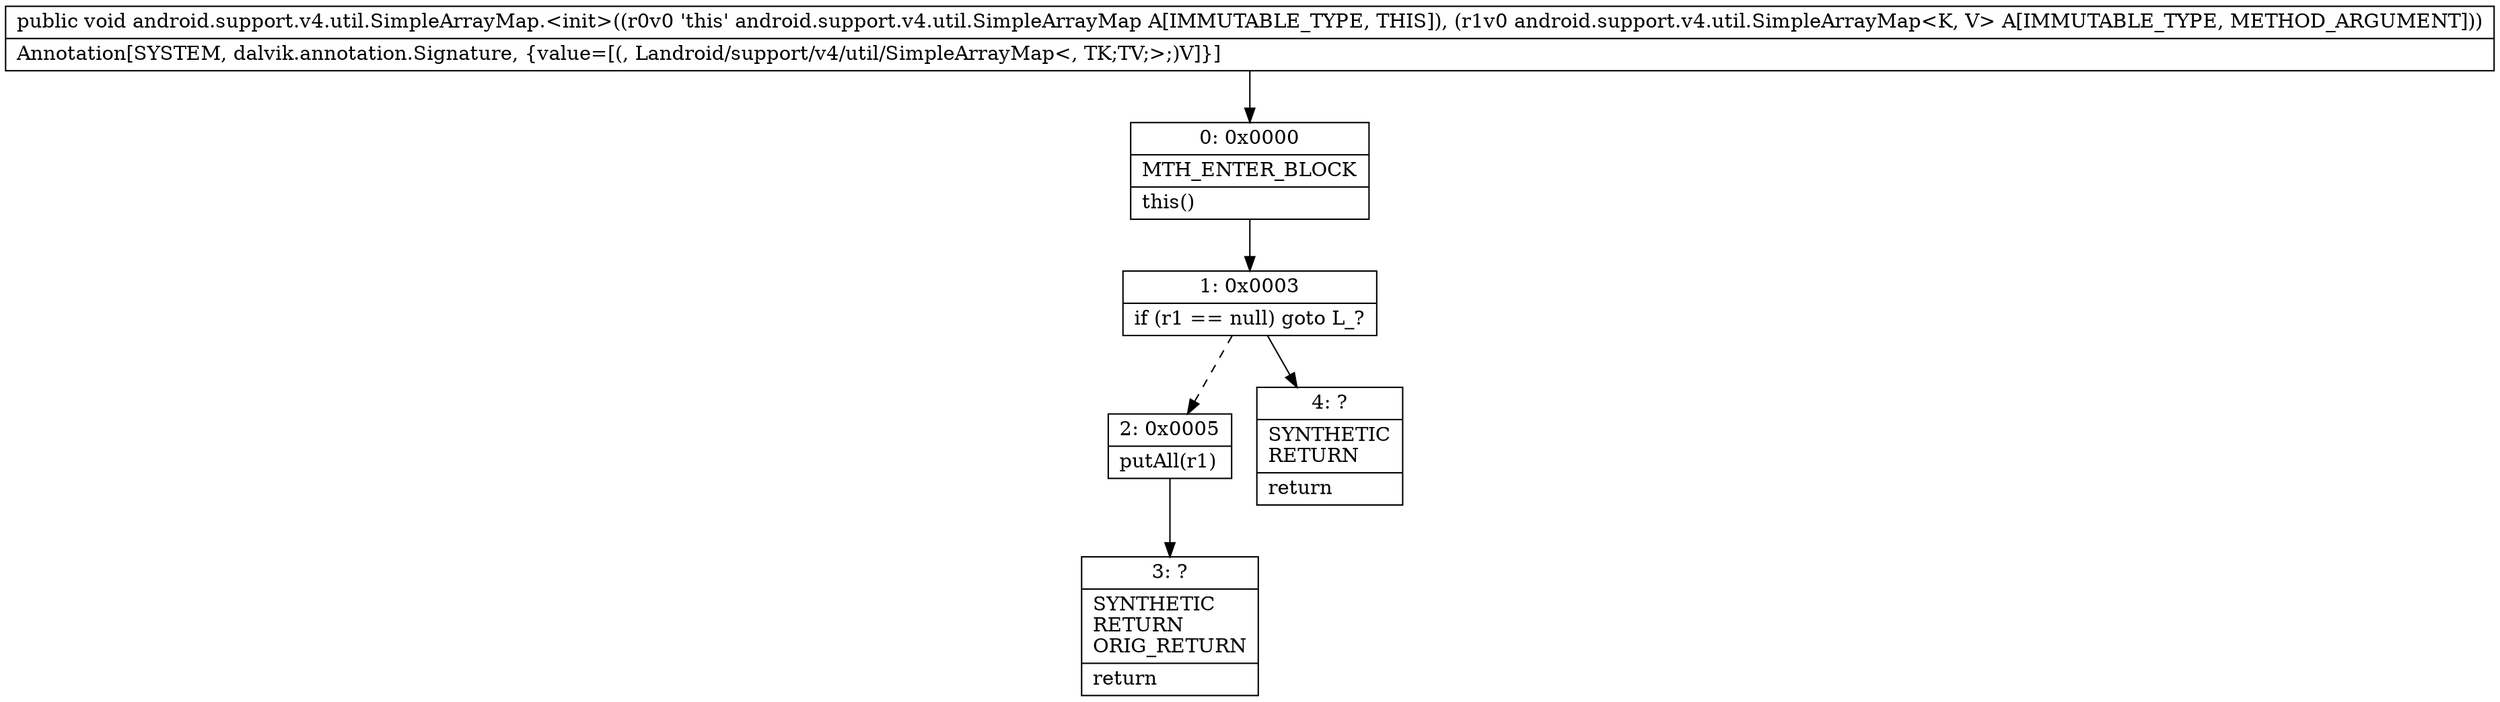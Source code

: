 digraph "CFG forandroid.support.v4.util.SimpleArrayMap.\<init\>(Landroid\/support\/v4\/util\/SimpleArrayMap;)V" {
Node_0 [shape=record,label="{0\:\ 0x0000|MTH_ENTER_BLOCK\l|this()\l}"];
Node_1 [shape=record,label="{1\:\ 0x0003|if (r1 == null) goto L_?\l}"];
Node_2 [shape=record,label="{2\:\ 0x0005|putAll(r1)\l}"];
Node_3 [shape=record,label="{3\:\ ?|SYNTHETIC\lRETURN\lORIG_RETURN\l|return\l}"];
Node_4 [shape=record,label="{4\:\ ?|SYNTHETIC\lRETURN\l|return\l}"];
MethodNode[shape=record,label="{public void android.support.v4.util.SimpleArrayMap.\<init\>((r0v0 'this' android.support.v4.util.SimpleArrayMap A[IMMUTABLE_TYPE, THIS]), (r1v0 android.support.v4.util.SimpleArrayMap\<K, V\> A[IMMUTABLE_TYPE, METHOD_ARGUMENT]))  | Annotation[SYSTEM, dalvik.annotation.Signature, \{value=[(, Landroid\/support\/v4\/util\/SimpleArrayMap\<, TK;TV;\>;)V]\}]\l}"];
MethodNode -> Node_0;
Node_0 -> Node_1;
Node_1 -> Node_2[style=dashed];
Node_1 -> Node_4;
Node_2 -> Node_3;
}

